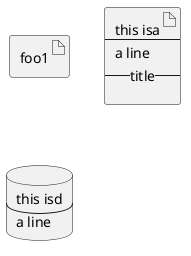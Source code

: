 {
  "sha1": "as39y9bf8d3wcedito75z124jc655ql",
  "insertion": {
    "when": "2024-05-30T20:48:21.942Z",
    "user": "plantuml@gmail.com"
  }
}
@startuml
artifact foo1
artifact foo2 as "
this isa
----
a line
-- title --
"
database foo3 as "
this isd
----
a line
"
@enduml
